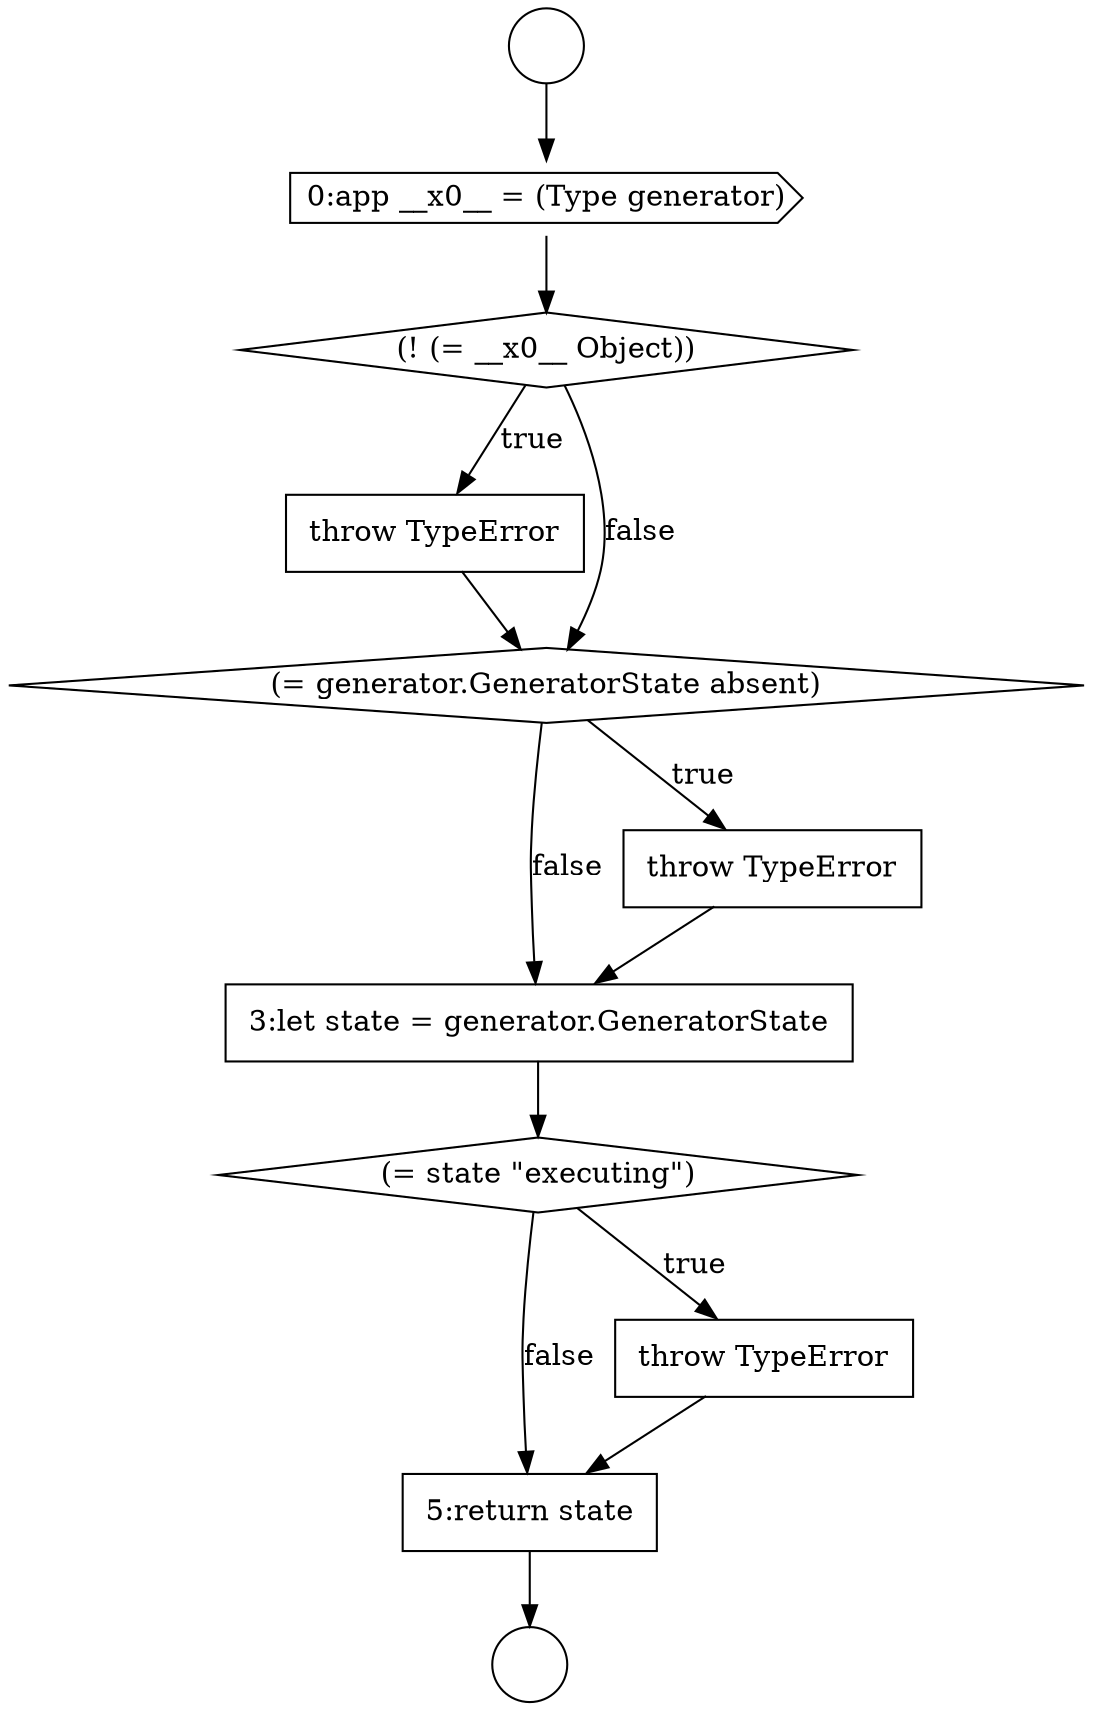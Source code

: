 digraph {
  node17534 [shape=diamond, label=<<font color="black">(! (= __x0__ Object))</font>> color="black" fillcolor="white" style=filled]
  node17531 [shape=circle label=" " color="black" fillcolor="white" style=filled]
  node17535 [shape=none, margin=0, label=<<font color="black">
    <table border="0" cellborder="1" cellspacing="0" cellpadding="10">
      <tr><td align="left">throw TypeError</td></tr>
    </table>
  </font>> color="black" fillcolor="white" style=filled]
  node17532 [shape=circle label=" " color="black" fillcolor="white" style=filled]
  node17536 [shape=diamond, label=<<font color="black">(= generator.GeneratorState absent)</font>> color="black" fillcolor="white" style=filled]
  node17541 [shape=none, margin=0, label=<<font color="black">
    <table border="0" cellborder="1" cellspacing="0" cellpadding="10">
      <tr><td align="left">5:return state</td></tr>
    </table>
  </font>> color="black" fillcolor="white" style=filled]
  node17538 [shape=none, margin=0, label=<<font color="black">
    <table border="0" cellborder="1" cellspacing="0" cellpadding="10">
      <tr><td align="left">3:let state = generator.GeneratorState</td></tr>
    </table>
  </font>> color="black" fillcolor="white" style=filled]
  node17540 [shape=none, margin=0, label=<<font color="black">
    <table border="0" cellborder="1" cellspacing="0" cellpadding="10">
      <tr><td align="left">throw TypeError</td></tr>
    </table>
  </font>> color="black" fillcolor="white" style=filled]
  node17533 [shape=cds, label=<<font color="black">0:app __x0__ = (Type generator)</font>> color="black" fillcolor="white" style=filled]
  node17537 [shape=none, margin=0, label=<<font color="black">
    <table border="0" cellborder="1" cellspacing="0" cellpadding="10">
      <tr><td align="left">throw TypeError</td></tr>
    </table>
  </font>> color="black" fillcolor="white" style=filled]
  node17539 [shape=diamond, label=<<font color="black">(= state &quot;executing&quot;)</font>> color="black" fillcolor="white" style=filled]
  node17537 -> node17538 [ color="black"]
  node17535 -> node17536 [ color="black"]
  node17536 -> node17537 [label=<<font color="black">true</font>> color="black"]
  node17536 -> node17538 [label=<<font color="black">false</font>> color="black"]
  node17533 -> node17534 [ color="black"]
  node17534 -> node17535 [label=<<font color="black">true</font>> color="black"]
  node17534 -> node17536 [label=<<font color="black">false</font>> color="black"]
  node17539 -> node17540 [label=<<font color="black">true</font>> color="black"]
  node17539 -> node17541 [label=<<font color="black">false</font>> color="black"]
  node17531 -> node17533 [ color="black"]
  node17541 -> node17532 [ color="black"]
  node17540 -> node17541 [ color="black"]
  node17538 -> node17539 [ color="black"]
}
